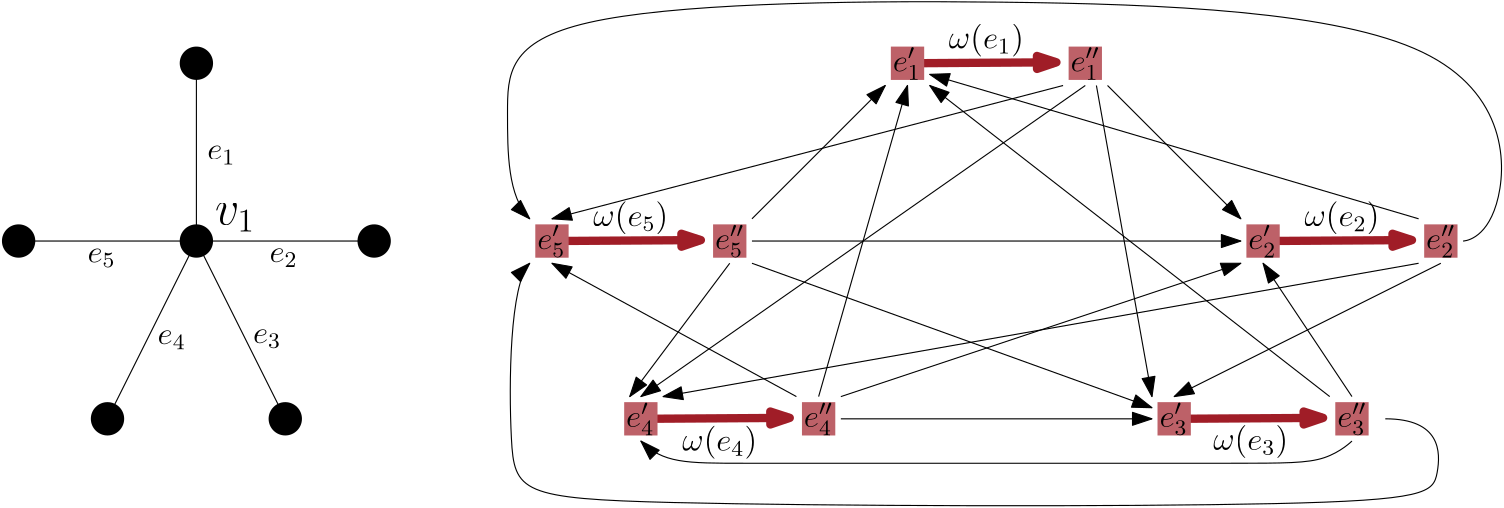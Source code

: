 <?xml version="1.0"?>
<!DOCTYPE ipe SYSTEM "ipe.dtd">
<ipe version="70107" creator="Ipe 7.1.10">
<info created="D:20171009143434" modified="D:20171009171216"/>
<ipestyle name="basic">
<symbol name="arrow/arc(spx)">
<path stroke="sym-stroke" fill="sym-stroke" pen="sym-pen">
0 0 m
-1 0.333 l
-1 -0.333 l
h
</path>
</symbol>
<symbol name="arrow/farc(spx)">
<path stroke="sym-stroke" fill="white" pen="sym-pen">
0 0 m
-1 0.333 l
-1 -0.333 l
h
</path>
</symbol>
<symbol name="arrow/ptarc(spx)">
<path stroke="sym-stroke" fill="sym-stroke" pen="sym-pen">
0 0 m
-1 0.333 l
-0.8 0 l
-1 -0.333 l
h
</path>
</symbol>
<symbol name="arrow/fptarc(spx)">
<path stroke="sym-stroke" fill="white" pen="sym-pen">
0 0 m
-1 0.333 l
-0.8 0 l
-1 -0.333 l
h
</path>
</symbol>
<symbol name="mark/circle(sx)" transformations="translations">
<path fill="sym-stroke">
0.6 0 0 0.6 0 0 e
0.4 0 0 0.4 0 0 e
</path>
</symbol>
<symbol name="mark/disk(sx)" transformations="translations">
<path fill="sym-stroke">
0.6 0 0 0.6 0 0 e
</path>
</symbol>
<symbol name="mark/fdisk(sfx)" transformations="translations">
<group>
<path fill="sym-fill">
0.5 0 0 0.5 0 0 e
</path>
<path fill="sym-stroke" fillrule="eofill">
0.6 0 0 0.6 0 0 e
0.4 0 0 0.4 0 0 e
</path>
</group>
</symbol>
<symbol name="mark/box(sx)" transformations="translations">
<path fill="sym-stroke" fillrule="eofill">
-0.6 -0.6 m
0.6 -0.6 l
0.6 0.6 l
-0.6 0.6 l
h
-0.4 -0.4 m
0.4 -0.4 l
0.4 0.4 l
-0.4 0.4 l
h
</path>
</symbol>
<symbol name="mark/square(sx)" transformations="translations">
<path fill="sym-stroke">
-0.6 -0.6 m
0.6 -0.6 l
0.6 0.6 l
-0.6 0.6 l
h
</path>
</symbol>
<symbol name="mark/fsquare(sfx)" transformations="translations">
<group>
<path fill="sym-fill">
-0.5 -0.5 m
0.5 -0.5 l
0.5 0.5 l
-0.5 0.5 l
h
</path>
<path fill="sym-stroke" fillrule="eofill">
-0.6 -0.6 m
0.6 -0.6 l
0.6 0.6 l
-0.6 0.6 l
h
-0.4 -0.4 m
0.4 -0.4 l
0.4 0.4 l
-0.4 0.4 l
h
</path>
</group>
</symbol>
<symbol name="mark/cross(sx)" transformations="translations">
<group>
<path fill="sym-stroke">
-0.43 -0.57 m
0.57 0.43 l
0.43 0.57 l
-0.57 -0.43 l
h
</path>
<path fill="sym-stroke">
-0.43 0.57 m
0.57 -0.43 l
0.43 -0.57 l
-0.57 0.43 l
h
</path>
</group>
</symbol>
<symbol name="arrow/fnormal(spx)">
<path stroke="sym-stroke" fill="white" pen="sym-pen">
0 0 m
-1 0.333 l
-1 -0.333 l
h
</path>
</symbol>
<symbol name="arrow/pointed(spx)">
<path stroke="sym-stroke" fill="sym-stroke" pen="sym-pen">
0 0 m
-1 0.333 l
-0.8 0 l
-1 -0.333 l
h
</path>
</symbol>
<symbol name="arrow/fpointed(spx)">
<path stroke="sym-stroke" fill="white" pen="sym-pen">
0 0 m
-1 0.333 l
-0.8 0 l
-1 -0.333 l
h
</path>
</symbol>
<symbol name="arrow/linear(spx)">
<path stroke="sym-stroke" pen="sym-pen">
-1 0.333 m
0 0 l
-1 -0.333 l
</path>
</symbol>
<symbol name="arrow/fdouble(spx)">
<path stroke="sym-stroke" fill="white" pen="sym-pen">
0 0 m
-1 0.333 l
-1 -0.333 l
h
-1 0 m
-2 0.333 l
-2 -0.333 l
h
</path>
</symbol>
<symbol name="arrow/double(spx)">
<path stroke="sym-stroke" fill="sym-stroke" pen="sym-pen">
0 0 m
-1 0.333 l
-1 -0.333 l
h
-1 0 m
-2 0.333 l
-2 -0.333 l
h
</path>
</symbol>
<pen name="heavier" value="0.8"/>
<pen name="fat" value="1.2"/>
<pen name="ultrafat" value="2"/>
<symbolsize name="large" value="5"/>
<symbolsize name="small" value="2"/>
<symbolsize name="tiny" value="1.1"/>
<arrowsize name="large" value="10"/>
<arrowsize name="small" value="5"/>
<arrowsize name="tiny" value="3"/>
<color name="red" value="1 0 0"/>
<color name="green" value="0 1 0"/>
<color name="blue" value="0 0 1"/>
<color name="yellow" value="1 1 0"/>
<color name="orange" value="1 0.647 0"/>
<color name="gold" value="1 0.843 0"/>
<color name="purple" value="0.627 0.125 0.941"/>
<color name="gray" value="0.745"/>
<color name="brown" value="0.647 0.165 0.165"/>
<color name="navy" value="0 0 0.502"/>
<color name="pink" value="1 0.753 0.796"/>
<color name="seagreen" value="0.18 0.545 0.341"/>
<color name="turquoise" value="0.251 0.878 0.816"/>
<color name="violet" value="0.933 0.51 0.933"/>
<color name="darkblue" value="0 0 0.545"/>
<color name="darkcyan" value="0 0.545 0.545"/>
<color name="darkgray" value="0.663"/>
<color name="darkgreen" value="0 0.392 0"/>
<color name="darkmagenta" value="0.545 0 0.545"/>
<color name="darkorange" value="1 0.549 0"/>
<color name="darkred" value="0.545 0 0"/>
<color name="lightblue" value="0.678 0.847 0.902"/>
<color name="lightcyan" value="0.878 1 1"/>
<color name="lightgray" value="0.827"/>
<color name="lightgreen" value="0.565 0.933 0.565"/>
<color name="lightyellow" value="1 1 0.878"/>
<dashstyle name="dashed" value="[4] 0"/>
<dashstyle name="dotted" value="[1 3] 0"/>
<dashstyle name="dash dotted" value="[4 2 1 2] 0"/>
<dashstyle name="dash dot dotted" value="[4 2 1 2 1 2] 0"/>
<textsize name="large" value="\large"/>
<textsize name="Large" value="\Large"/>
<textsize name="LARGE" value="\LARGE"/>
<textsize name="huge" value="\huge"/>
<textsize name="Huge" value="\Huge"/>
<textsize name="small" value="\small"/>
<textsize name="footnote" value="\footnotesize"/>
<textsize name="tiny" value="\tiny"/>
<textstyle name="center" begin="\begin{center}" end="\end{center}"/>
<textstyle name="itemize" begin="\begin{itemize}" end="\end{itemize}"/>
<textstyle name="item" begin="\begin{itemize}\item{}" end="\end{itemize}"/>
<gridsize name="4 pts" value="4"/>
<gridsize name="8 pts (~3 mm)" value="8"/>
<gridsize name="16 pts (~6 mm)" value="16"/>
<gridsize name="32 pts (~12 mm)" value="32"/>
<gridsize name="10 pts (~3.5 mm)" value="10"/>
<gridsize name="20 pts (~7 mm)" value="20"/>
<gridsize name="14 pts (~5 mm)" value="14"/>
<gridsize name="28 pts (~10 mm)" value="28"/>
<gridsize name="56 pts (~20 mm)" value="56"/>
<anglesize name="90 deg" value="90"/>
<anglesize name="60 deg" value="60"/>
<anglesize name="45 deg" value="45"/>
<anglesize name="30 deg" value="30"/>
<anglesize name="22.5 deg" value="22.5"/>
<opacity name="10%" value="0.1"/>
<opacity name="30%" value="0.3"/>
<opacity name="50%" value="0.5"/>
<opacity name="75%" value="0.75"/>
<tiling name="falling" angle="-60" step="4" width="1"/>
<tiling name="rising" angle="30" step="4" width="1"/>
</ipestyle>
<ipestyle name="kitcolors">
<color name="KITwhite" value="1"/>
<color name="KITblack" value="0"/>
<color name="KITblack70" value="0.3"/>
<color name="KITblack50" value="0.5"/>
<color name="KITblack30" value="0.7"/>
<color name="KITblack15" value="0.85"/>
<color name="KITgreen" value="0 0.588 0.509"/>
<color name="KITgreen70" value="0.3 0.711 0.656"/>
<color name="KITgreen50" value="0.5 0.794 0.754"/>
<color name="KITgreen30" value="0.7 0.876 0.852"/>
<color name="KITgreen15" value="0.85 0.938 0.926"/>
<color name="KITblue" value="0.274 0.392 0.666"/>
<color name="KITblue70" value="0.492 0.574 0.766"/>
<color name="KITblue50" value="0.637 0.696 0.833"/>
<color name="KITblue30" value="0.782 0.817 0.9"/>
<color name="KITblue15" value="0.891 0.908 0.95"/>
<color name="KITred" value="0.627 0.117 0.156"/>
<color name="KITred70" value="0.739 0.382 0.409"/>
<color name="KITred50" value="0.813 0.558 0.578"/>
<color name="KITred30" value="0.888 0.735 0.747"/>
<color name="KITred15" value="0.944 0.867 0.873"/>
<color name="KITpalegreen" value="0.509 0.745 0.235"/>
<color name="KITpalegreen70" value="0.656 0.821 0.464"/>
<color name="KITpalegreen50" value="0.754 0.872 0.617"/>
<color name="KITpalegreen30" value="0.852 0.923 0.77"/>
<color name="KITpalegreen15" value="0.926 0.961 0.885"/>
<color name="KITyellow" value="0.98 0.901 0.078"/>
<color name="KITyellow70" value="0.986 0.931 0.354"/>
<color name="KITyellow50" value="0.99 0.95 0.539"/>
<color name="KITyellow30" value="0.994 0.97 0.723"/>
<color name="KITyellow15" value="0.997 0.985 0.861"/>
<color name="KITorange" value="0.862 0.627 0.117"/>
<color name="KITorange70" value="0.903 0.739 0.382"/>
<color name="KITorange50" value="0.931 0.813 0.558"/>
<color name="KITorange30" value="0.958 0.888 0.735"/>
<color name="KITorange15" value="0.979 0.944 0.867"/>
<color name="KITbrown" value="0.627 0.509 0.196"/>
<color name="KITbrown70" value="0.739 0.656 0.437"/>
<color name="KITbrown50" value="0.813 0.754 0.598"/>
<color name="KITbrown30" value="0.888 0.852 0.758"/>
<color name="KITbrown15" value="0.944 0.926 0.879"/>
<color name="KITlilac" value="0.627 0 0.47"/>
<color name="KITlilac70" value="0.739 0.3 0.629"/>
<color name="KITlilac50" value="0.813 0.5 0.735"/>
<color name="KITlilac30" value="0.888 0.7 0.841"/>
<color name="KITlilac15" value="0.944 0.85 0.92"/>
<color name="KITcyanblue" value="0.313 0.666 0.901"/>
<color name="KITcyanblue70" value="0.519 0.766 0.931"/>
<color name="KITcyanblue50" value="0.656 0.833 0.95"/>
<color name="KITcyanblue30" value="0.794 0.9 0.97"/>
<color name="KITcyanblue15" value="0.897 0.95 0.985"/>
<color name="KITseablue" value="0.196 0.313 0.549"/>
<color name="KITseablue70" value="0.437 0.519 0.684"/>
<color name="KITseablue50" value="0.598 0.656 0.774"/>
<color name="KITseablue30" value="0.758 0.794 0.864"/>
<color name="KITseablue15" value="0.879 0.897 0.932"/>
</ipestyle>
<ipestyle name="bigpaper">
<layout paper="10000 6000" origin="0 0" frame="10000 6000"/>
<titlestyle pos="10 10" size="LARGE" color="title"  valign="baseline"/>
</ipestyle>
<ipestyle name="transparency">
<opacity name="10%" value="0.1"/>
<opacity name="50%" value="0.5"/>
<opacity name="75%" value="0.75"/>
<opacity name="25%" value="0.25"/>
</ipestyle>
<page>
<layer name="alpha"/>
<view layers="alpha" active="alpha"/>
<path layer="alpha" matrix="1 0 0 1 -160 32" stroke="KITred" pen="3" rarrow="normal/normal">
1301.61 1632.34 m
1248 1632 l
</path>
<path matrix="1 0 0 1 -128 -32" stroke="KITred" pen="3" rarrow="normal/normal">
1301.61 1632.34 m
1248 1632 l
</path>
<path matrix="1 0 0 1 64 -32" stroke="KITred" pen="3" rarrow="normal/normal">
1301.61 1632.34 m
1248 1632 l
</path>
<path matrix="1 0 0 1 96 32" stroke="KITred" pen="3" rarrow="normal/normal">
1301.61 1632.34 m
1248 1632 l
</path>
<path matrix="1 0 0 1 -32 96" stroke="KITred" pen="3" rarrow="normal/normal">
1301.61 1632.34 m
1248 1632 l
</path>
<text matrix="1 0 0 1 94.883 21.2978" transformations="translations" pos="1136 1712" stroke="KITblack" type="label" width="26.981" height="8.965" depth="2.99" valign="baseline" size="large">$\omega(e_1)$</text>
<use matrix="1 0 0 1 -0.00483052 0.00555301" name="mark/disk(sx)" pos="960 1664" size="10" stroke="black"/>
<text matrix="1 0 0 1 -153.321 86.0564" transformations="translations" pos="1120 1584" stroke="black" type="label" width="14.5" height="7.415" depth="2.58" valign="baseline" size="LARGE">$v_1$</text>
<use matrix="1 0 0 1 -32.0048 -63.9944" name="mark/disk(sx)" pos="960 1664" size="10" stroke="black"/>
<use matrix="1 0 0 1 31.9952 -63.9944" name="mark/disk(sx)" pos="960 1664" size="10" stroke="black"/>
<use matrix="1 0 0 1 -64.0048 0.0056" name="mark/disk(sx)" pos="960 1664" size="10" stroke="black"/>
<use matrix="1 0 0 1 63.9952 0.0056" name="mark/disk(sx)" pos="960 1664" size="10" stroke="black"/>
<use matrix="1 0 0 1 -0.0048 64.0056" name="mark/disk(sx)" pos="960 1664" size="10" stroke="black"/>
<path stroke="KITblack" fill="KITcyanblue70">
960 1664 m
960 1728 l
</path>
<path stroke="KITblack" fill="KITcyanblue70">
960 1664 m
1024 1664 l
</path>
<path stroke="KITblack" fill="KITcyanblue70">
960 1664 m
992 1600 l
</path>
<path stroke="KITblack" fill="KITcyanblue70">
960 1664 m
928 1600 l
</path>
<path stroke="KITblack" fill="KITcyanblue70">
960 1664 m
896 1664 l
</path>
<text matrix="1 0 0 1 -133.714 72.4014" transformations="translations" pos="1120 1584" stroke="black" type="label" width="10.158" height="5.151" depth="1.79" valign="baseline" size="large">$e_2$</text>
<text matrix="1 0 0 1 -139.666 43.2024" transformations="translations" pos="1120 1584" stroke="black" type="label" width="10.158" height="5.151" depth="1.79" valign="baseline" size="large">$e_3$</text>
<text matrix="1 0 0 1 -173.979 42.8523" transformations="translations" pos="1120 1584" stroke="black" type="label" width="10.158" height="5.151" depth="1.79" valign="baseline" size="large">$e_4$</text>
<text matrix="1 0 0 1 -199.188 72.263" transformations="translations" pos="1120 1584" stroke="black" type="label" width="10.158" height="5.151" depth="1.79" valign="baseline" size="large">$e_5$</text>
<text matrix="1 0 0 1 -156.122 109.377" transformations="translations" pos="1120 1584" stroke="black" type="label" width="10.158" height="5.151" depth="1.79" valign="baseline" size="large">$e_1$</text>
<use matrix="1 0 0 1 256 64" name="mark/square(sx)" pos="960 1664" size="10" stroke="KITred70"/>
<text matrix="1 0 0 1 90.681 141.039" transformations="translations" pos="1120 1584" stroke="black" type="label" width="10.158" height="8.772" depth="2.95" valign="baseline" size="large">$e_1&apos;$</text>
<use matrix="1 0 0 1 320 64" name="mark/square(sx)" pos="960 1664" size="10" stroke="KITred70"/>
<text matrix="1 0 0 1 154.681 141.039" transformations="translations" pos="1120 1584" stroke="black" type="label" width="10.517" height="8.772" depth="2.95" valign="baseline" size="large">$e_1&apos;&apos;$</text>
<use matrix="1 0 0 1 128 0" name="mark/square(sx)" pos="960 1664" size="10" stroke="KITred70"/>
<text matrix="1 0 0 1 -37.319 77.039" transformations="translations" pos="1120 1584" stroke="black" type="label" width="10.158" height="8.772" depth="2.95" valign="baseline" size="large">$e_5&apos;$</text>
<use matrix="1 0 0 1 192 0" name="mark/square(sx)" pos="960 1664" size="10" stroke="KITred70"/>
<text matrix="1 0 0 1 26.681 77.039" transformations="translations" pos="1120 1584" stroke="black" type="label" width="10.517" height="8.772" depth="2.95" valign="baseline" size="large">$e_5&apos;&apos;$</text>
<use matrix="1 0 0 1 160 -64" name="mark/square(sx)" pos="960 1664" size="10" stroke="KITred70"/>
<text matrix="1 0 0 1 -5.319 13.039" transformations="translations" pos="1120 1584" stroke="black" type="label" width="10.158" height="8.772" depth="2.95" valign="baseline" size="large">$e_4&apos;$</text>
<use matrix="1 0 0 1 224 -64" name="mark/square(sx)" pos="960 1664" size="10" stroke="KITred70"/>
<text matrix="1 0 0 1 58.681 13.039" transformations="translations" pos="1120 1584" stroke="black" type="label" width="10.517" height="8.772" depth="2.95" valign="baseline" size="large">$e_4&apos;&apos;$</text>
<use matrix="1 0 0 1 352 -64" name="mark/square(sx)" pos="960 1664" size="10" stroke="KITred70"/>
<text matrix="1 0 0 1 186.681 13.039" transformations="translations" pos="1120 1584" stroke="black" type="label" width="10.158" height="8.772" depth="2.95" valign="baseline" size="large">$e_3&apos;$</text>
<use matrix="1 0 0 1 416 -64" name="mark/square(sx)" pos="960 1664" size="10" stroke="KITred70"/>
<text matrix="1 0 0 1 250.681 13.039" transformations="translations" pos="1120 1584" stroke="black" type="label" width="10.517" height="8.772" depth="2.95" valign="baseline" size="large">$e_3&apos;&apos;$</text>
<use matrix="1 0 0 1 448 0" name="mark/square(sx)" pos="960 1664" size="10" stroke="KITred70"/>
<text matrix="1 0 0 1 282.681 77.039" transformations="translations" pos="1120 1584" stroke="black" type="label" width="10.517" height="8.772" depth="2.95" valign="baseline" size="large">$e_2&apos;&apos;$</text>
<use matrix="1 0 0 1 384 0" name="mark/square(sx)" pos="960 1664" size="10" stroke="KITred70"/>
<text matrix="1 0 0 1 218.681 77.039" transformations="translations" pos="1120 1584" stroke="black" type="label" width="10.158" height="8.772" depth="2.95" valign="baseline" size="large">$e_2&apos;$</text>
<text matrix="1 0 0 1 222.883 -42.7022" transformations="translations" pos="1136 1712" stroke="KITblack" type="label" width="26.981" height="8.965" depth="2.99" valign="baseline" size="large">$\omega(e_2)$</text>
<text matrix="1 0 0 1 190.025 -123.252" transformations="translations" pos="1136 1712" stroke="KITblack" type="label" width="26.981" height="8.965" depth="2.99" valign="baseline" size="large">$\omega(e_3)$</text>
<text matrix="1 0 0 1 -1.117 -123.515" transformations="translations" pos="1136 1712" stroke="KITblack" type="label" width="26.981" height="8.965" depth="2.99" valign="baseline" size="large">$\omega(e_4)$</text>
<text matrix="1 0 0 1 -33.117 -42.702" transformations="translations" pos="1136 1712" stroke="KITblack" type="label" width="26.981" height="8.965" depth="2.99" valign="baseline" size="large">$\omega(e_5)$</text>
<path stroke="KITblack" fill="KITcyanblue70" rarrow="normal/normal">
1336 1672 m
1288 1720 l
</path>
<path stroke="KITblack" fill="KITcyanblue70" rarrow="normal/normal">
1304 1608 m
1284 1720 l
</path>
<path stroke="KITblack" fill="KITcyanblue70" rarrow="normal/normal">
1120 1608 m
1280 1720 l
</path>
<path stroke="KITblack" fill="KITcyanblue70" rarrow="normal/normal">
1088 1672 m
1272 1720 l
</path>
<path stroke="KITblack" fill="KITcyanblue70" rarrow="normal/normal">
1208 1720 m
1160 1672 l
</path>
<path stroke="KITblack" fill="KITcyanblue70" rarrow="normal/normal">
1336 1664 m
1160 1664 l
</path>
<path stroke="KITblack" fill="KITcyanblue70" rarrow="normal/normal">
1304 1604 m
1160 1656 l
</path>
<path stroke="KITblack" fill="KITcyanblue70" rarrow="normal/normal">
1116 1608 m
1152 1656 l
</path>
<path stroke="KITblack" fill="KITcyanblue70" rarrow="normal/normal">
1304 1600 m
1192 1600 l
</path>
<path stroke="KITblack" fill="KITcyanblue70" rarrow="normal/normal">
1336 1656 m
1192 1608 l
</path>
<path stroke="KITblack" fill="KITcyanblue70" rarrow="normal/normal">
1216 1720 m
1184 1608 l
</path>
<path stroke="KITblack" fill="KITcyanblue70" rarrow="normal/normal">
1088 1656 m
1176 1608 l
</path>
<path stroke="KITblack" fill="KITcyanblue70" rarrow="normal/normal">
1344 1656 m
1376 1608 l
</path>
<path stroke="KITblack" fill="KITcyanblue70" rarrow="normal/normal">
1224 1720 m
1368 1608 l
</path>
<path stroke="KITblack" rarrow="normal/normal">
1120 1592 m
1128 1584
1144 1584
1248 1584
1248 1584
1344 1584
1368 1584
1376 1592
1376 1592 c
</path>
<path stroke="KITblack" rarrow="normal/normal">
1080 1656 m
1072.8 1648.8
1072 1576
1079.2 1568.8
1400 1568
1408 1576
1408 1600
1388 1600 c
</path>
<path stroke="KITblack" rarrow="normal/normal">
1080 1672 m
1072 1680
1072 1712
1072 1748
1248 1752
1432 1744
1432 1664
1416 1664
1416 1664 c
</path>
<path stroke="KITblack" rarrow="normal/normal">
1224 1724 m
1400 1672 l
</path>
<path stroke="KITblack" rarrow="normal/normal">
1312 1608 m
1408 1656 l
</path>
<path stroke="KITblack" rarrow="normal/normal">
1128 1608 m
1400 1656 l
</path>
</page>
</ipe>
